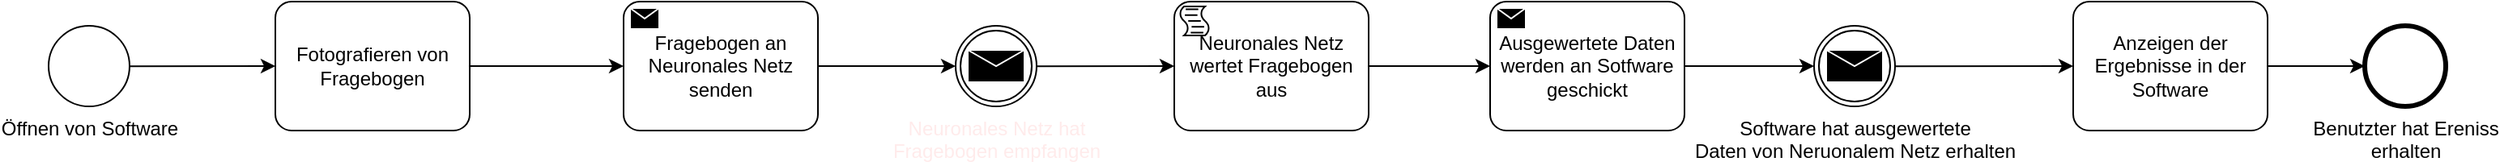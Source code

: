 <mxfile>
    <diagram id="-Igwp5Z4mSeUZu4hsjyd" name="Page-1">
        <mxGraphModel dx="1229" dy="827" grid="1" gridSize="10" guides="1" tooltips="1" connect="1" arrows="1" fold="1" page="1" pageScale="1" pageWidth="850" pageHeight="1100" background="none" math="0" shadow="0">
            <root>
                <mxCell id="0"/>
                <mxCell id="1" parent="0"/>
                <mxCell id="19" value="" style="edgeStyle=none;html=1;fontColor=#ffebeb;" parent="1" source="2" target="16" edge="1">
                    <mxGeometry relative="1" as="geometry"/>
                </mxCell>
                <mxCell id="2" value="Öffnen von Software" style="points=[[0.145,0.145,0],[0.5,0,0],[0.855,0.145,0],[1,0.5,0],[0.855,0.855,0],[0.5,1,0],[0.145,0.855,0],[0,0.5,0]];shape=mxgraph.bpmn.event;html=1;verticalLabelPosition=bottom;labelBackgroundColor=none;verticalAlign=top;align=center;perimeter=ellipsePerimeter;outlineConnect=0;aspect=fixed;outline=standard;symbol=general;" parent="1" vertex="1">
                    <mxGeometry x="70" y="140" width="50" height="50" as="geometry"/>
                </mxCell>
                <mxCell id="14" value="" style="edgeStyle=none;html=1;fontColor=#ffebeb;" parent="1" source="6" target="10" edge="1">
                    <mxGeometry relative="1" as="geometry"/>
                </mxCell>
                <mxCell id="6" value="&lt;font color=&quot;#000000&quot;&gt;Fragebogen an Neuronales Netz senden&lt;/font&gt;" style="points=[[0.25,0,0],[0.5,0,0],[0.75,0,0],[1,0.25,0],[1,0.5,0],[1,0.75,0],[0.75,1,0],[0.5,1,0],[0.25,1,0],[0,0.75,0],[0,0.5,0],[0,0.25,0]];shape=mxgraph.bpmn.task;whiteSpace=wrap;rectStyle=rounded;size=10;html=1;taskMarker=send;labelBackgroundColor=none;fontColor=#ffebeb;" parent="1" vertex="1">
                    <mxGeometry x="425" y="125" width="120" height="80" as="geometry"/>
                </mxCell>
                <mxCell id="25" value="" style="edgeStyle=none;html=1;fontColor=#ffebeb;" parent="1" source="9" target="20" edge="1">
                    <mxGeometry relative="1" as="geometry"/>
                </mxCell>
                <mxCell id="9" value="&lt;font color=&quot;#000000&quot;&gt;Neuronales Netz wertet Fragebogen aus&lt;/font&gt;" style="points=[[0.25,0,0],[0.5,0,0],[0.75,0,0],[1,0.25,0],[1,0.5,0],[1,0.75,0],[0.75,1,0],[0.5,1,0],[0.25,1,0],[0,0.75,0],[0,0.5,0],[0,0.25,0]];shape=mxgraph.bpmn.task;whiteSpace=wrap;rectStyle=rounded;size=10;html=1;taskMarker=script;labelBackgroundColor=none;fontColor=#ffebeb;" parent="1" vertex="1">
                    <mxGeometry x="765" y="125" width="120" height="80" as="geometry"/>
                </mxCell>
                <mxCell id="15" value="" style="edgeStyle=none;html=1;fontColor=#ffebeb;" parent="1" source="10" target="9" edge="1">
                    <mxGeometry relative="1" as="geometry"/>
                </mxCell>
                <mxCell id="10" value="Neuronales Netz hat&lt;br&gt;Fragebogen empfangen" style="points=[[0.145,0.145,0],[0.5,0,0],[0.855,0.145,0],[1,0.5,0],[0.855,0.855,0],[0.5,1,0],[0.145,0.855,0],[0,0.5,0]];shape=mxgraph.bpmn.event;html=1;verticalLabelPosition=bottom;labelBackgroundColor=none;verticalAlign=top;align=center;perimeter=ellipsePerimeter;outlineConnect=0;aspect=fixed;outline=throwing;symbol=message;fontColor=#ffebeb;" parent="1" vertex="1">
                    <mxGeometry x="630" y="140" width="50" height="50" as="geometry"/>
                </mxCell>
                <mxCell id="18" value="" style="edgeStyle=none;html=1;fontColor=#ffebeb;" parent="1" source="16" target="6" edge="1">
                    <mxGeometry relative="1" as="geometry"/>
                </mxCell>
                <mxCell id="16" value="&lt;font color=&quot;#000000&quot;&gt;Fotografieren von Fragebogen&lt;/font&gt;" style="points=[[0.25,0,0],[0.5,0,0],[0.75,0,0],[1,0.25,0],[1,0.5,0],[1,0.75,0],[0.75,1,0],[0.5,1,0],[0.25,1,0],[0,0.75,0],[0,0.5,0],[0,0.25,0]];shape=mxgraph.bpmn.task;whiteSpace=wrap;rectStyle=rounded;size=10;html=1;taskMarker=abstract;labelBackgroundColor=none;fontColor=#ffebeb;" parent="1" vertex="1">
                    <mxGeometry x="210" y="125" width="120" height="80" as="geometry"/>
                </mxCell>
                <mxCell id="26" value="" style="edgeStyle=none;html=1;fontColor=#ffebeb;" parent="1" source="20" target="23" edge="1">
                    <mxGeometry relative="1" as="geometry"/>
                </mxCell>
                <mxCell id="20" value="&lt;font color=&quot;#000000&quot;&gt;Ausgewertete Daten werden an Sotfware geschickt&lt;/font&gt;" style="points=[[0.25,0,0],[0.5,0,0],[0.75,0,0],[1,0.25,0],[1,0.5,0],[1,0.75,0],[0.75,1,0],[0.5,1,0],[0.25,1,0],[0,0.75,0],[0,0.5,0],[0,0.25,0]];shape=mxgraph.bpmn.task;whiteSpace=wrap;rectStyle=rounded;size=10;html=1;taskMarker=send;labelBackgroundColor=none;fontColor=#ffebeb;" parent="1" vertex="1">
                    <mxGeometry x="960" y="125" width="120" height="80" as="geometry"/>
                </mxCell>
                <mxCell id="28" value="" style="edgeStyle=none;html=1;fontColor=#ffebeb;" parent="1" source="22" target="27" edge="1">
                    <mxGeometry relative="1" as="geometry"/>
                </mxCell>
                <mxCell id="22" value="&lt;font color=&quot;#000000&quot;&gt;Anzeigen der Ergebnisse in der Software&lt;/font&gt;" style="points=[[0.25,0,0],[0.5,0,0],[0.75,0,0],[1,0.25,0],[1,0.5,0],[1,0.75,0],[0.75,1,0],[0.5,1,0],[0.25,1,0],[0,0.75,0],[0,0.5,0],[0,0.25,0]];shape=mxgraph.bpmn.task;whiteSpace=wrap;rectStyle=rounded;size=10;html=1;taskMarker=abstract;labelBackgroundColor=none;fontColor=#ffebeb;" parent="1" vertex="1">
                    <mxGeometry x="1320" y="125" width="120" height="80" as="geometry"/>
                </mxCell>
                <mxCell id="24" value="" style="edgeStyle=none;html=1;fontColor=#ffebeb;" parent="1" source="23" target="22" edge="1">
                    <mxGeometry relative="1" as="geometry"/>
                </mxCell>
                <mxCell id="23" value="&lt;font color=&quot;#000000&quot;&gt;Software hat ausgewertete&lt;br&gt;Daten von Neruonalem Netz erhalten&lt;/font&gt;" style="points=[[0.145,0.145,0],[0.5,0,0],[0.855,0.145,0],[1,0.5,0],[0.855,0.855,0],[0.5,1,0],[0.145,0.855,0],[0,0.5,0]];shape=mxgraph.bpmn.event;html=1;verticalLabelPosition=bottom;labelBackgroundColor=none;verticalAlign=top;align=center;perimeter=ellipsePerimeter;outlineConnect=0;aspect=fixed;outline=throwing;symbol=message;fontColor=#ffebeb;" parent="1" vertex="1">
                    <mxGeometry x="1160" y="140" width="50" height="50" as="geometry"/>
                </mxCell>
                <mxCell id="27" value="&lt;font color=&quot;#000000&quot;&gt;Benutzter hat Ereniss &lt;br&gt;erhalten&lt;/font&gt;" style="points=[[0.145,0.145,0],[0.5,0,0],[0.855,0.145,0],[1,0.5,0],[0.855,0.855,0],[0.5,1,0],[0.145,0.855,0],[0,0.5,0]];shape=mxgraph.bpmn.event;html=1;verticalLabelPosition=bottom;labelBackgroundColor=none;verticalAlign=top;align=center;perimeter=ellipsePerimeter;outlineConnect=0;aspect=fixed;outline=end;symbol=terminate2;fontColor=#ffebeb;" parent="1" vertex="1">
                    <mxGeometry x="1500" y="140" width="50" height="50" as="geometry"/>
                </mxCell>
            </root>
        </mxGraphModel>
    </diagram>
</mxfile>